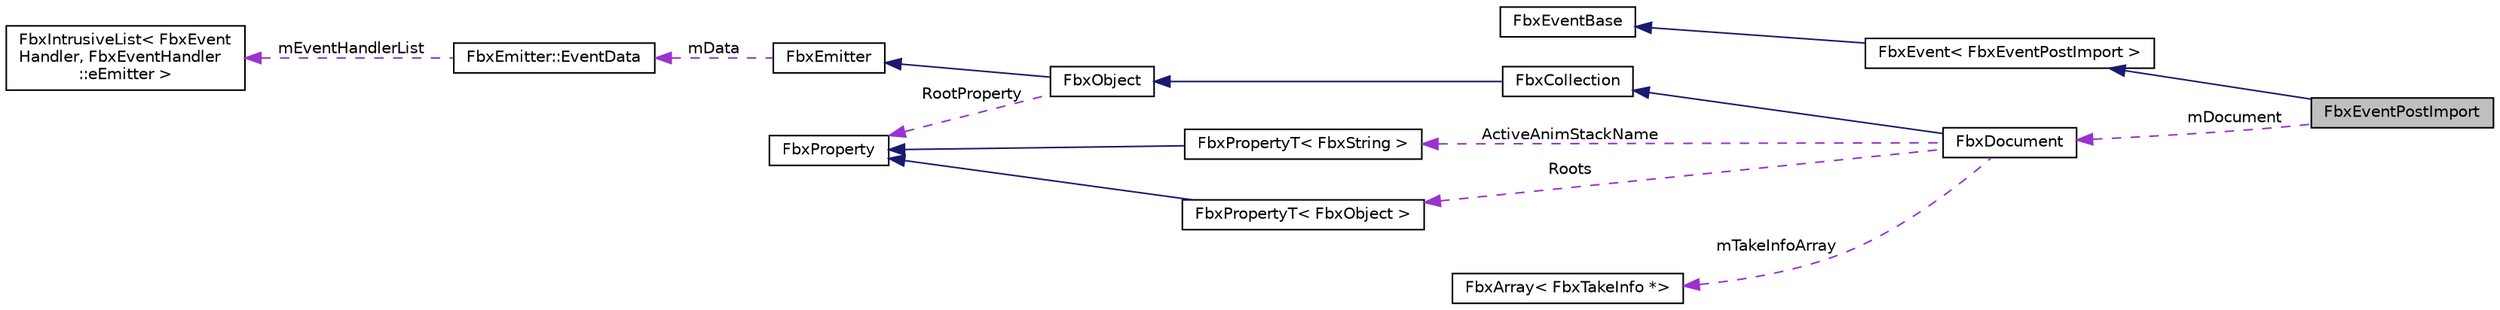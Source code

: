 digraph "FbxEventPostImport"
{
  edge [fontname="Helvetica",fontsize="10",labelfontname="Helvetica",labelfontsize="10"];
  node [fontname="Helvetica",fontsize="10",shape=record];
  rankdir="LR";
  Node3 [label="FbxEventPostImport",height=0.2,width=0.4,color="black", fillcolor="grey75", style="filled", fontcolor="black"];
  Node4 -> Node3 [dir="back",color="midnightblue",fontsize="10",style="solid"];
  Node4 [label="FbxEvent\< FbxEventPostImport \>",height=0.2,width=0.4,color="black", fillcolor="white", style="filled",URL="$class_fbx_event.html"];
  Node5 -> Node4 [dir="back",color="midnightblue",fontsize="10",style="solid"];
  Node5 [label="FbxEventBase",height=0.2,width=0.4,color="black", fillcolor="white", style="filled",URL="$class_fbx_event_base.html"];
  Node6 -> Node3 [dir="back",color="darkorchid3",fontsize="10",style="dashed",label=" mDocument" ];
  Node6 [label="FbxDocument",height=0.2,width=0.4,color="black", fillcolor="white", style="filled",URL="$class_fbx_document.html"];
  Node7 -> Node6 [dir="back",color="midnightblue",fontsize="10",style="solid"];
  Node7 [label="FbxCollection",height=0.2,width=0.4,color="black", fillcolor="white", style="filled",URL="$class_fbx_collection.html"];
  Node8 -> Node7 [dir="back",color="midnightblue",fontsize="10",style="solid"];
  Node8 [label="FbxObject",height=0.2,width=0.4,color="black", fillcolor="white", style="filled",URL="$class_fbx_object.html"];
  Node9 -> Node8 [dir="back",color="midnightblue",fontsize="10",style="solid"];
  Node9 [label="FbxEmitter",height=0.2,width=0.4,color="black", fillcolor="white", style="filled",URL="$class_fbx_emitter.html"];
  Node10 -> Node9 [dir="back",color="darkorchid3",fontsize="10",style="dashed",label=" mData" ];
  Node10 [label="FbxEmitter::EventData",height=0.2,width=0.4,color="black", fillcolor="white", style="filled",URL="$struct_fbx_emitter_1_1_event_data.html"];
  Node11 -> Node10 [dir="back",color="darkorchid3",fontsize="10",style="dashed",label=" mEventHandlerList" ];
  Node11 [label="FbxIntrusiveList\< FbxEvent\lHandler, FbxEventHandler\l::eEmitter \>",height=0.2,width=0.4,color="black", fillcolor="white", style="filled",URL="$class_fbx_intrusive_list.html"];
  Node12 -> Node8 [dir="back",color="darkorchid3",fontsize="10",style="dashed",label=" RootProperty" ];
  Node12 [label="FbxProperty",height=0.2,width=0.4,color="black", fillcolor="white", style="filled",URL="$class_fbx_property.html",tooltip="Class to hold user properties. "];
  Node13 -> Node6 [dir="back",color="darkorchid3",fontsize="10",style="dashed",label=" ActiveAnimStackName" ];
  Node13 [label="FbxPropertyT\< FbxString \>",height=0.2,width=0.4,color="black", fillcolor="white", style="filled",URL="$class_fbx_property_t.html"];
  Node12 -> Node13 [dir="back",color="midnightblue",fontsize="10",style="solid"];
  Node14 -> Node6 [dir="back",color="darkorchid3",fontsize="10",style="dashed",label=" Roots" ];
  Node14 [label="FbxPropertyT\< FbxObject \>",height=0.2,width=0.4,color="black", fillcolor="white", style="filled",URL="$class_fbx_property_t.html"];
  Node12 -> Node14 [dir="back",color="midnightblue",fontsize="10",style="solid"];
  Node15 -> Node6 [dir="back",color="darkorchid3",fontsize="10",style="dashed",label=" mTakeInfoArray" ];
  Node15 [label="FbxArray\< FbxTakeInfo *\>",height=0.2,width=0.4,color="black", fillcolor="white", style="filled",URL="$class_fbx_array.html"];
}
